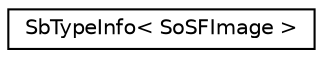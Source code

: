 digraph "Graphical Class Hierarchy"
{
 // LATEX_PDF_SIZE
  edge [fontname="Helvetica",fontsize="10",labelfontname="Helvetica",labelfontsize="10"];
  node [fontname="Helvetica",fontsize="10",shape=record];
  rankdir="LR";
  Node0 [label="SbTypeInfo\< SoSFImage \>",height=0.2,width=0.4,color="black", fillcolor="white", style="filled",URL="$structSbTypeInfo_3_01SoSFImage_01_4.html",tooltip=" "];
}
